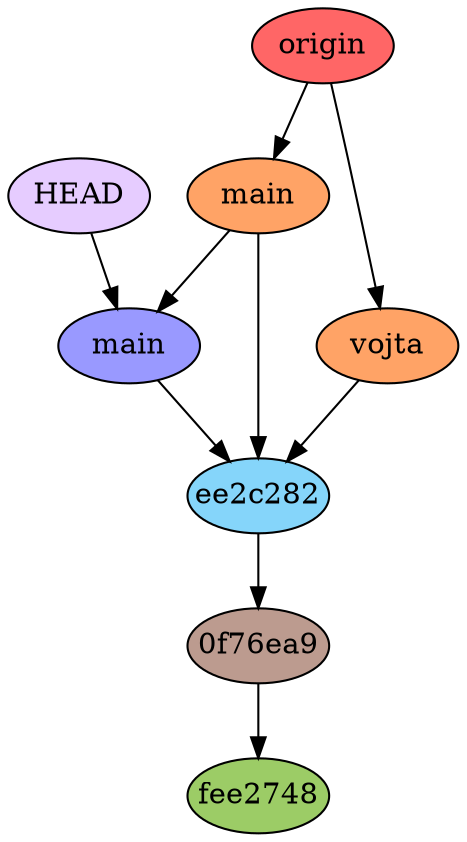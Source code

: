 digraph auto {
	graph [bgcolor=transparent]
	node [fixedsize=true style=filled width=0.95]
	fee27480a0a2e7842ee7157ebdf7c8c60396b6b6 [label=fee2748 fillcolor="#9ccc66"]
	"0f76ea982f183ab61eae30c04c04ad9084e057db" [label="0f76ea9" fillcolor="#bc9b8f"]
	"0f76ea982f183ab61eae30c04c04ad9084e057db" -> fee27480a0a2e7842ee7157ebdf7c8c60396b6b6
	ee2c2828cd449c0d7cb2092a26913a8a9d775585 [label=ee2c282 fillcolor="#85d5fa"]
	ee2c2828cd449c0d7cb2092a26913a8a9d775585 -> "0f76ea982f183ab61eae30c04c04ad9084e057db"
	main [label=main fillcolor="#9999ff"]
	main -> ee2c2828cd449c0d7cb2092a26913a8a9d775585
	HEAD [label=HEAD fillcolor="#e6ccff"]
	HEAD -> main
	"origin/main" [label=main fillcolor="#ffa366"]
	"origin/main" -> ee2c2828cd449c0d7cb2092a26913a8a9d775585
	"origin/vojta" [label=vojta fillcolor="#ffa366"]
	"origin/vojta" -> ee2c2828cd449c0d7cb2092a26913a8a9d775585
	origin [label=origin fillcolor="#ff6666"]
	origin -> "origin/main"
	origin -> "origin/vojta"
	"origin/main" -> main
}
